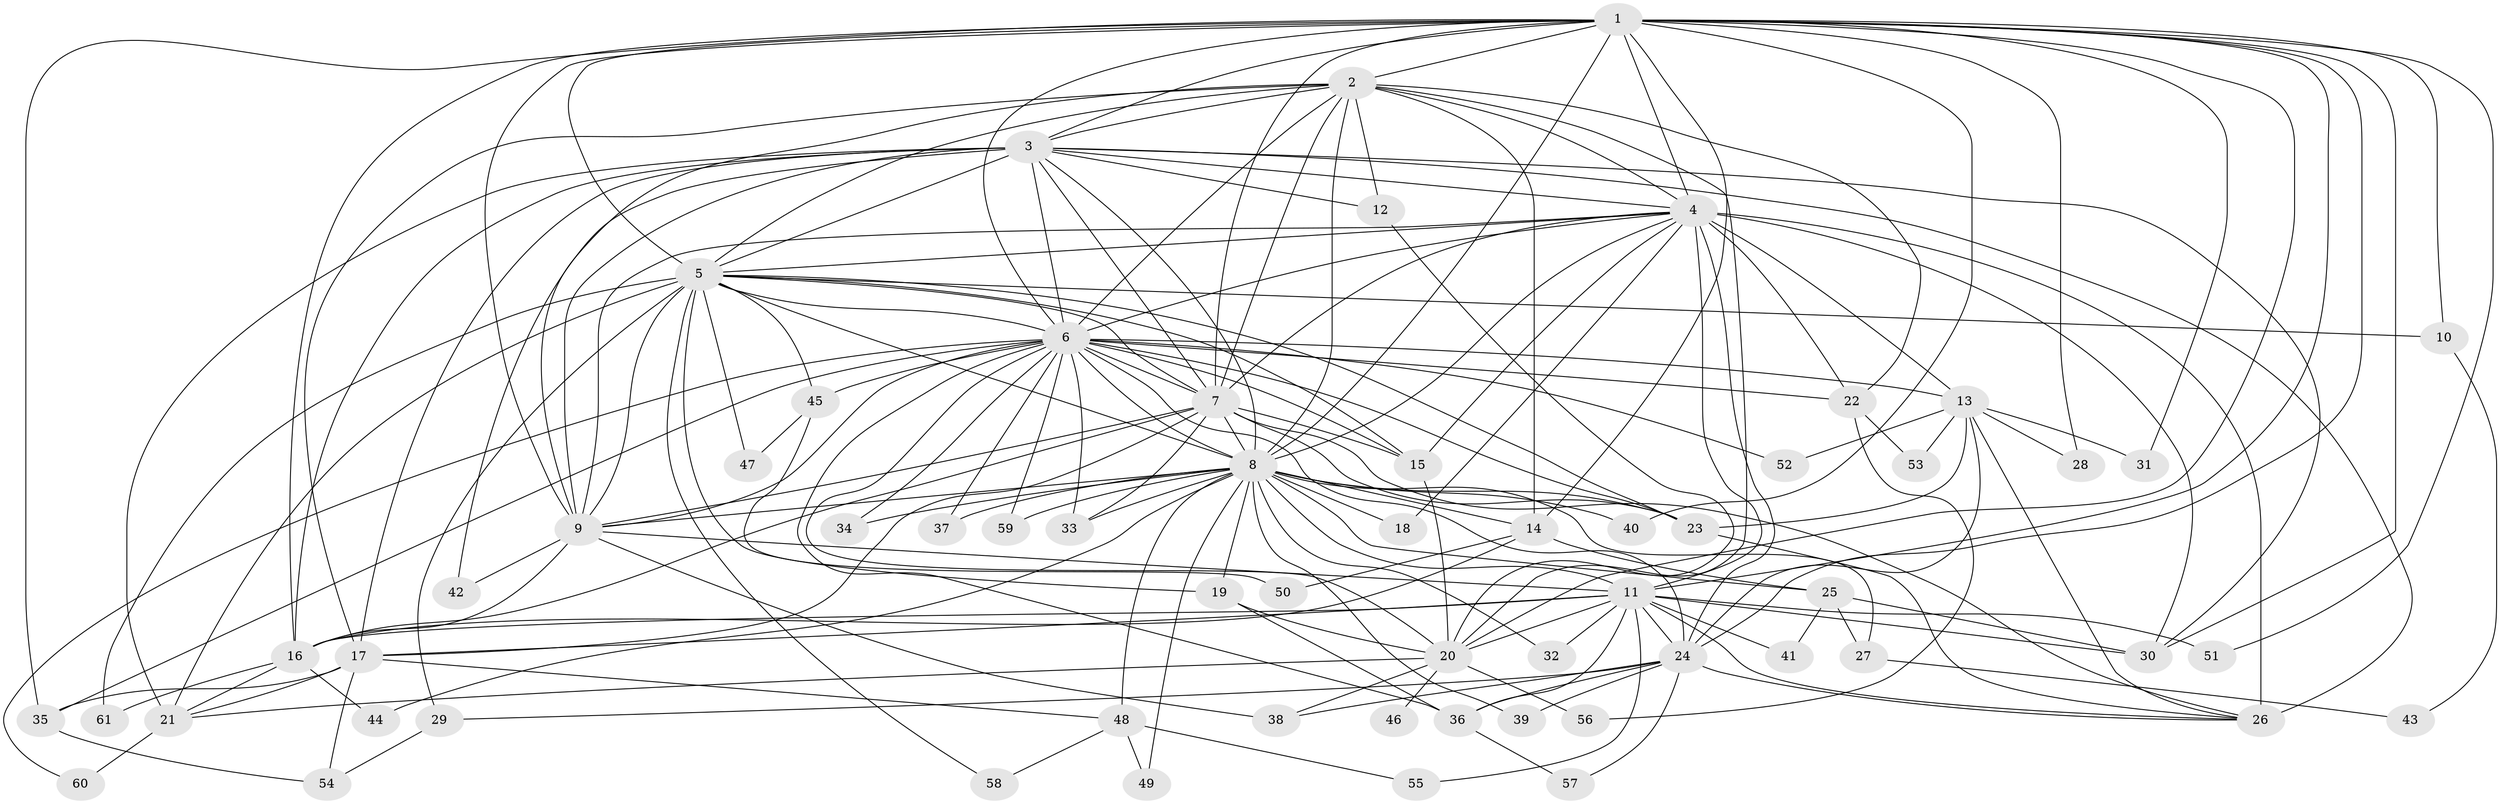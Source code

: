 // original degree distribution, {23: 0.01652892561983471, 18: 0.008264462809917356, 21: 0.008264462809917356, 25: 0.008264462809917356, 22: 0.01652892561983471, 28: 0.008264462809917356, 20: 0.008264462809917356, 16: 0.008264462809917356, 3: 0.19834710743801653, 10: 0.01652892561983471, 4: 0.06611570247933884, 5: 0.04132231404958678, 6: 0.01652892561983471, 2: 0.5537190082644629, 7: 0.024793388429752067}
// Generated by graph-tools (version 1.1) at 2025/35/03/09/25 02:35:11]
// undirected, 61 vertices, 179 edges
graph export_dot {
graph [start="1"]
  node [color=gray90,style=filled];
  1;
  2;
  3;
  4;
  5;
  6;
  7;
  8;
  9;
  10;
  11;
  12;
  13;
  14;
  15;
  16;
  17;
  18;
  19;
  20;
  21;
  22;
  23;
  24;
  25;
  26;
  27;
  28;
  29;
  30;
  31;
  32;
  33;
  34;
  35;
  36;
  37;
  38;
  39;
  40;
  41;
  42;
  43;
  44;
  45;
  46;
  47;
  48;
  49;
  50;
  51;
  52;
  53;
  54;
  55;
  56;
  57;
  58;
  59;
  60;
  61;
  1 -- 2 [weight=1.0];
  1 -- 3 [weight=1.0];
  1 -- 4 [weight=2.0];
  1 -- 5 [weight=3.0];
  1 -- 6 [weight=1.0];
  1 -- 7 [weight=1.0];
  1 -- 8 [weight=2.0];
  1 -- 9 [weight=1.0];
  1 -- 10 [weight=1.0];
  1 -- 11 [weight=1.0];
  1 -- 14 [weight=1.0];
  1 -- 16 [weight=1.0];
  1 -- 20 [weight=1.0];
  1 -- 24 [weight=1.0];
  1 -- 28 [weight=1.0];
  1 -- 30 [weight=1.0];
  1 -- 31 [weight=1.0];
  1 -- 35 [weight=1.0];
  1 -- 40 [weight=1.0];
  1 -- 51 [weight=1.0];
  2 -- 3 [weight=1.0];
  2 -- 4 [weight=1.0];
  2 -- 5 [weight=1.0];
  2 -- 6 [weight=2.0];
  2 -- 7 [weight=1.0];
  2 -- 8 [weight=2.0];
  2 -- 9 [weight=1.0];
  2 -- 12 [weight=1.0];
  2 -- 14 [weight=4.0];
  2 -- 17 [weight=1.0];
  2 -- 20 [weight=1.0];
  2 -- 22 [weight=1.0];
  3 -- 4 [weight=1.0];
  3 -- 5 [weight=1.0];
  3 -- 6 [weight=1.0];
  3 -- 7 [weight=1.0];
  3 -- 8 [weight=3.0];
  3 -- 9 [weight=1.0];
  3 -- 12 [weight=1.0];
  3 -- 16 [weight=1.0];
  3 -- 17 [weight=1.0];
  3 -- 21 [weight=4.0];
  3 -- 26 [weight=1.0];
  3 -- 30 [weight=1.0];
  3 -- 42 [weight=2.0];
  4 -- 5 [weight=2.0];
  4 -- 6 [weight=1.0];
  4 -- 7 [weight=1.0];
  4 -- 8 [weight=2.0];
  4 -- 9 [weight=1.0];
  4 -- 11 [weight=1.0];
  4 -- 13 [weight=1.0];
  4 -- 15 [weight=1.0];
  4 -- 18 [weight=1.0];
  4 -- 22 [weight=2.0];
  4 -- 24 [weight=1.0];
  4 -- 26 [weight=6.0];
  4 -- 30 [weight=1.0];
  5 -- 6 [weight=1.0];
  5 -- 7 [weight=1.0];
  5 -- 8 [weight=2.0];
  5 -- 9 [weight=1.0];
  5 -- 10 [weight=1.0];
  5 -- 15 [weight=1.0];
  5 -- 19 [weight=1.0];
  5 -- 21 [weight=1.0];
  5 -- 23 [weight=1.0];
  5 -- 29 [weight=1.0];
  5 -- 45 [weight=1.0];
  5 -- 47 [weight=1.0];
  5 -- 58 [weight=1.0];
  5 -- 61 [weight=1.0];
  6 -- 7 [weight=1.0];
  6 -- 8 [weight=2.0];
  6 -- 9 [weight=2.0];
  6 -- 13 [weight=1.0];
  6 -- 15 [weight=1.0];
  6 -- 20 [weight=1.0];
  6 -- 22 [weight=2.0];
  6 -- 23 [weight=2.0];
  6 -- 24 [weight=1.0];
  6 -- 33 [weight=1.0];
  6 -- 34 [weight=1.0];
  6 -- 35 [weight=1.0];
  6 -- 36 [weight=1.0];
  6 -- 37 [weight=1.0];
  6 -- 45 [weight=1.0];
  6 -- 52 [weight=1.0];
  6 -- 59 [weight=1.0];
  6 -- 60 [weight=1.0];
  7 -- 8 [weight=3.0];
  7 -- 9 [weight=1.0];
  7 -- 15 [weight=1.0];
  7 -- 16 [weight=1.0];
  7 -- 17 [weight=1.0];
  7 -- 23 [weight=7.0];
  7 -- 26 [weight=2.0];
  7 -- 33 [weight=1.0];
  8 -- 9 [weight=3.0];
  8 -- 11 [weight=1.0];
  8 -- 14 [weight=1.0];
  8 -- 18 [weight=2.0];
  8 -- 19 [weight=1.0];
  8 -- 23 [weight=2.0];
  8 -- 25 [weight=1.0];
  8 -- 27 [weight=1.0];
  8 -- 32 [weight=1.0];
  8 -- 33 [weight=1.0];
  8 -- 34 [weight=1.0];
  8 -- 37 [weight=1.0];
  8 -- 39 [weight=1.0];
  8 -- 40 [weight=1.0];
  8 -- 44 [weight=1.0];
  8 -- 48 [weight=1.0];
  8 -- 49 [weight=1.0];
  8 -- 59 [weight=1.0];
  9 -- 11 [weight=1.0];
  9 -- 16 [weight=1.0];
  9 -- 38 [weight=2.0];
  9 -- 42 [weight=1.0];
  10 -- 43 [weight=1.0];
  11 -- 16 [weight=1.0];
  11 -- 17 [weight=1.0];
  11 -- 20 [weight=1.0];
  11 -- 24 [weight=1.0];
  11 -- 26 [weight=1.0];
  11 -- 30 [weight=1.0];
  11 -- 32 [weight=1.0];
  11 -- 36 [weight=1.0];
  11 -- 41 [weight=1.0];
  11 -- 51 [weight=1.0];
  11 -- 55 [weight=1.0];
  12 -- 20 [weight=1.0];
  13 -- 23 [weight=1.0];
  13 -- 24 [weight=1.0];
  13 -- 26 [weight=1.0];
  13 -- 28 [weight=1.0];
  13 -- 31 [weight=1.0];
  13 -- 52 [weight=1.0];
  13 -- 53 [weight=1.0];
  14 -- 16 [weight=1.0];
  14 -- 25 [weight=1.0];
  14 -- 50 [weight=1.0];
  15 -- 20 [weight=1.0];
  16 -- 21 [weight=1.0];
  16 -- 44 [weight=1.0];
  16 -- 61 [weight=1.0];
  17 -- 21 [weight=1.0];
  17 -- 35 [weight=1.0];
  17 -- 48 [weight=1.0];
  17 -- 54 [weight=1.0];
  19 -- 20 [weight=1.0];
  19 -- 36 [weight=1.0];
  20 -- 21 [weight=1.0];
  20 -- 38 [weight=1.0];
  20 -- 46 [weight=2.0];
  20 -- 56 [weight=1.0];
  21 -- 60 [weight=1.0];
  22 -- 53 [weight=1.0];
  22 -- 56 [weight=1.0];
  23 -- 26 [weight=1.0];
  24 -- 26 [weight=1.0];
  24 -- 29 [weight=1.0];
  24 -- 36 [weight=1.0];
  24 -- 38 [weight=1.0];
  24 -- 39 [weight=1.0];
  24 -- 57 [weight=1.0];
  25 -- 27 [weight=1.0];
  25 -- 30 [weight=1.0];
  25 -- 41 [weight=1.0];
  27 -- 43 [weight=1.0];
  29 -- 54 [weight=1.0];
  35 -- 54 [weight=1.0];
  36 -- 57 [weight=1.0];
  45 -- 47 [weight=1.0];
  45 -- 50 [weight=1.0];
  48 -- 49 [weight=1.0];
  48 -- 55 [weight=1.0];
  48 -- 58 [weight=1.0];
}

